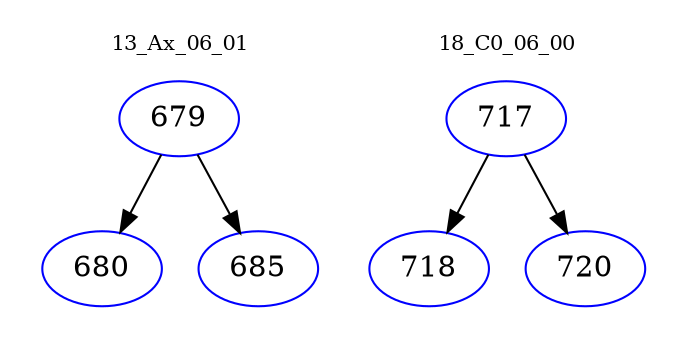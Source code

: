 digraph{
subgraph cluster_0 {
color = white
label = "13_Ax_06_01";
fontsize=10;
T0_679 [label="679", color="blue"]
T0_679 -> T0_680 [color="black"]
T0_680 [label="680", color="blue"]
T0_679 -> T0_685 [color="black"]
T0_685 [label="685", color="blue"]
}
subgraph cluster_1 {
color = white
label = "18_C0_06_00";
fontsize=10;
T1_717 [label="717", color="blue"]
T1_717 -> T1_718 [color="black"]
T1_718 [label="718", color="blue"]
T1_717 -> T1_720 [color="black"]
T1_720 [label="720", color="blue"]
}
}
